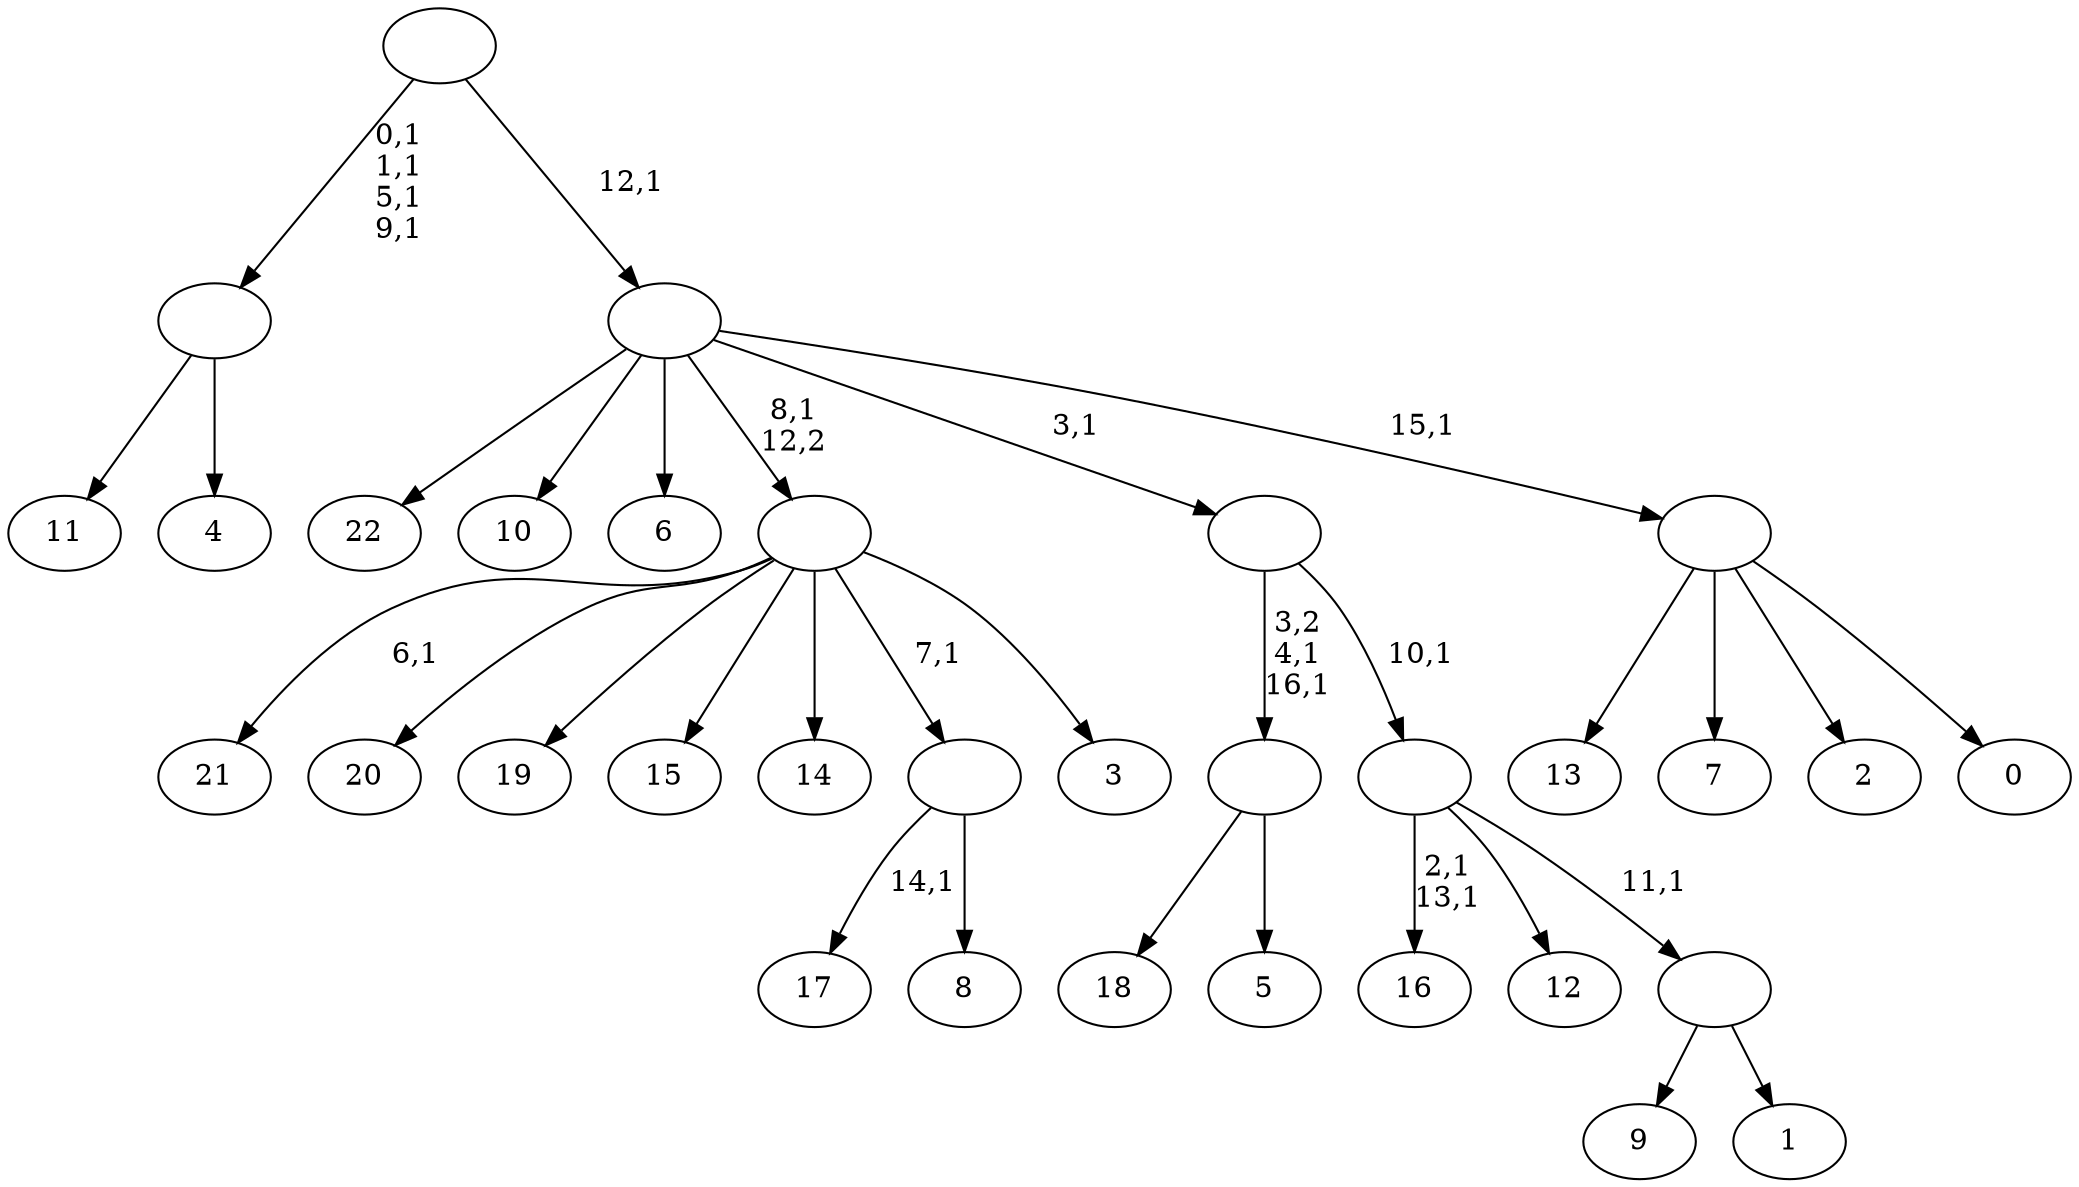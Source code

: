 digraph T {
	40 [label="22"]
	39 [label="21"]
	37 [label="20"]
	36 [label="19"]
	35 [label="18"]
	34 [label="17"]
	32 [label="16"]
	29 [label="15"]
	28 [label="14"]
	27 [label="13"]
	26 [label="12"]
	25 [label="11"]
	24 [label="10"]
	23 [label="9"]
	22 [label="8"]
	21 [label=""]
	20 [label="7"]
	19 [label="6"]
	18 [label="5"]
	17 [label=""]
	15 [label="4"]
	14 [label=""]
	10 [label="3"]
	9 [label=""]
	8 [label="2"]
	7 [label="1"]
	6 [label=""]
	5 [label=""]
	4 [label=""]
	3 [label="0"]
	2 [label=""]
	1 [label=""]
	0 [label=""]
	21 -> 34 [label="14,1"]
	21 -> 22 [label=""]
	17 -> 35 [label=""]
	17 -> 18 [label=""]
	14 -> 25 [label=""]
	14 -> 15 [label=""]
	9 -> 39 [label="6,1"]
	9 -> 37 [label=""]
	9 -> 36 [label=""]
	9 -> 29 [label=""]
	9 -> 28 [label=""]
	9 -> 21 [label="7,1"]
	9 -> 10 [label=""]
	6 -> 23 [label=""]
	6 -> 7 [label=""]
	5 -> 32 [label="2,1\n13,1"]
	5 -> 26 [label=""]
	5 -> 6 [label="11,1"]
	4 -> 17 [label="3,2\n4,1\n16,1"]
	4 -> 5 [label="10,1"]
	2 -> 27 [label=""]
	2 -> 20 [label=""]
	2 -> 8 [label=""]
	2 -> 3 [label=""]
	1 -> 40 [label=""]
	1 -> 24 [label=""]
	1 -> 19 [label=""]
	1 -> 9 [label="8,1\n12,2"]
	1 -> 4 [label="3,1"]
	1 -> 2 [label="15,1"]
	0 -> 14 [label="0,1\n1,1\n5,1\n9,1"]
	0 -> 1 [label="12,1"]
}
